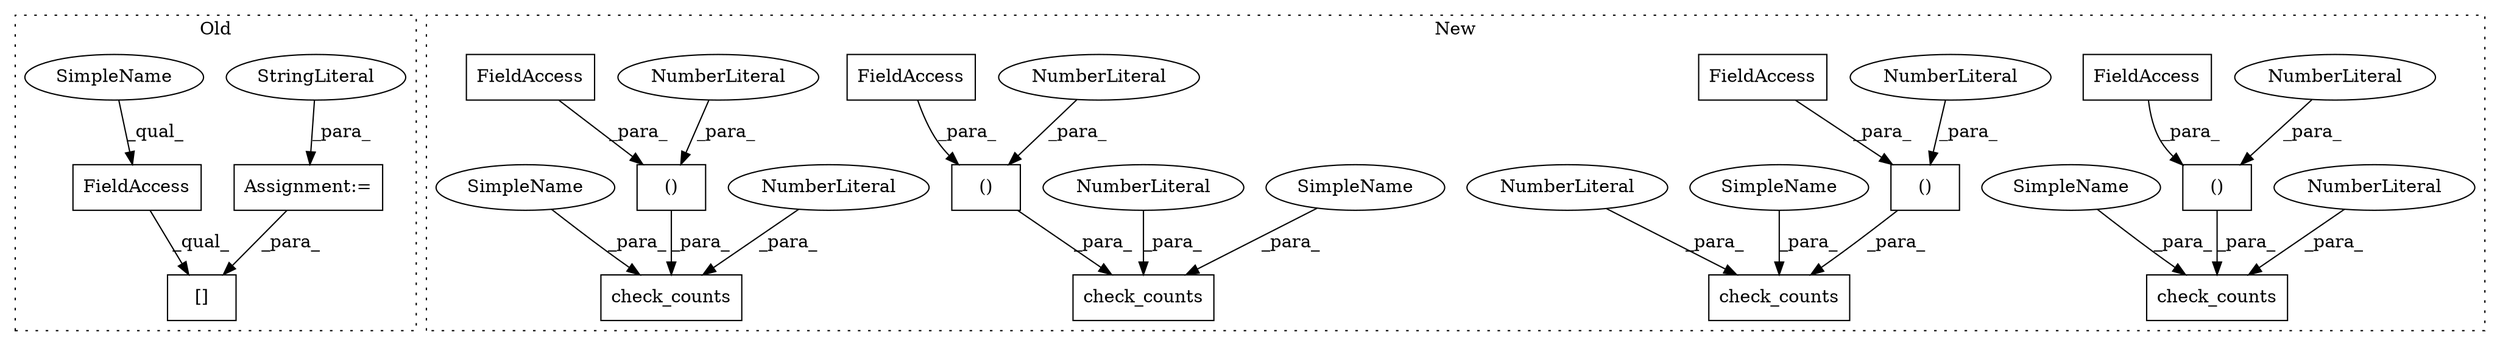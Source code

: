 digraph G {
subgraph cluster0 {
1 [label="[]" a="2" s="13900,13927" l="24,1" shape="box"];
3 [label="Assignment:=" a="7" s="13799" l="1" shape="box"];
7 [label="FieldAccess" a="22" s="13900" l="23" shape="box"];
19 [label="StringLiteral" a="45" s="13800" l="5" shape="ellipse"];
25 [label="SimpleName" a="42" s="13900" l="13" shape="ellipse"];
label = "Old";
style="dotted";
}
subgraph cluster1 {
2 [label="check_counts" a="32" s="16127,16208" l="13,1" shape="box"];
4 [label="()" a="106" s="16171" l="35" shape="box"];
5 [label="NumberLiteral" a="34" s="16154" l="1" shape="ellipse"];
6 [label="NumberLiteral" a="34" s="16205" l="1" shape="ellipse"];
8 [label="FieldAccess" a="22" s="16171" l="21" shape="box"];
9 [label="check_counts" a="32" s="15792,15873" l="13,1" shape="box"];
10 [label="()" a="106" s="15836" l="35" shape="box"];
11 [label="NumberLiteral" a="34" s="15819" l="1" shape="ellipse"];
12 [label="NumberLiteral" a="34" s="15870" l="1" shape="ellipse"];
13 [label="FieldAccess" a="22" s="15836" l="21" shape="box"];
14 [label="check_counts" a="32" s="15097,15178" l="13,1" shape="box"];
15 [label="()" a="106" s="15141" l="35" shape="box"];
16 [label="NumberLiteral" a="34" s="15124" l="1" shape="ellipse"];
17 [label="NumberLiteral" a="34" s="15175" l="1" shape="ellipse"];
18 [label="FieldAccess" a="22" s="15141" l="21" shape="box"];
20 [label="check_counts" a="32" s="15470,15551" l="13,1" shape="box"];
21 [label="()" a="106" s="15514" l="35" shape="box"];
22 [label="NumberLiteral" a="34" s="15548" l="1" shape="ellipse"];
23 [label="NumberLiteral" a="34" s="15497" l="1" shape="ellipse"];
24 [label="FieldAccess" a="22" s="15514" l="21" shape="box"];
26 [label="SimpleName" a="42" s="15110" l="13" shape="ellipse"];
27 [label="SimpleName" a="42" s="15805" l="13" shape="ellipse"];
28 [label="SimpleName" a="42" s="15483" l="13" shape="ellipse"];
29 [label="SimpleName" a="42" s="16140" l="13" shape="ellipse"];
label = "New";
style="dotted";
}
3 -> 1 [label="_para_"];
4 -> 2 [label="_para_"];
5 -> 2 [label="_para_"];
6 -> 4 [label="_para_"];
7 -> 1 [label="_qual_"];
8 -> 4 [label="_para_"];
10 -> 9 [label="_para_"];
11 -> 9 [label="_para_"];
12 -> 10 [label="_para_"];
13 -> 10 [label="_para_"];
15 -> 14 [label="_para_"];
16 -> 14 [label="_para_"];
17 -> 15 [label="_para_"];
18 -> 15 [label="_para_"];
19 -> 3 [label="_para_"];
21 -> 20 [label="_para_"];
22 -> 21 [label="_para_"];
23 -> 20 [label="_para_"];
24 -> 21 [label="_para_"];
25 -> 7 [label="_qual_"];
26 -> 14 [label="_para_"];
27 -> 9 [label="_para_"];
28 -> 20 [label="_para_"];
29 -> 2 [label="_para_"];
}